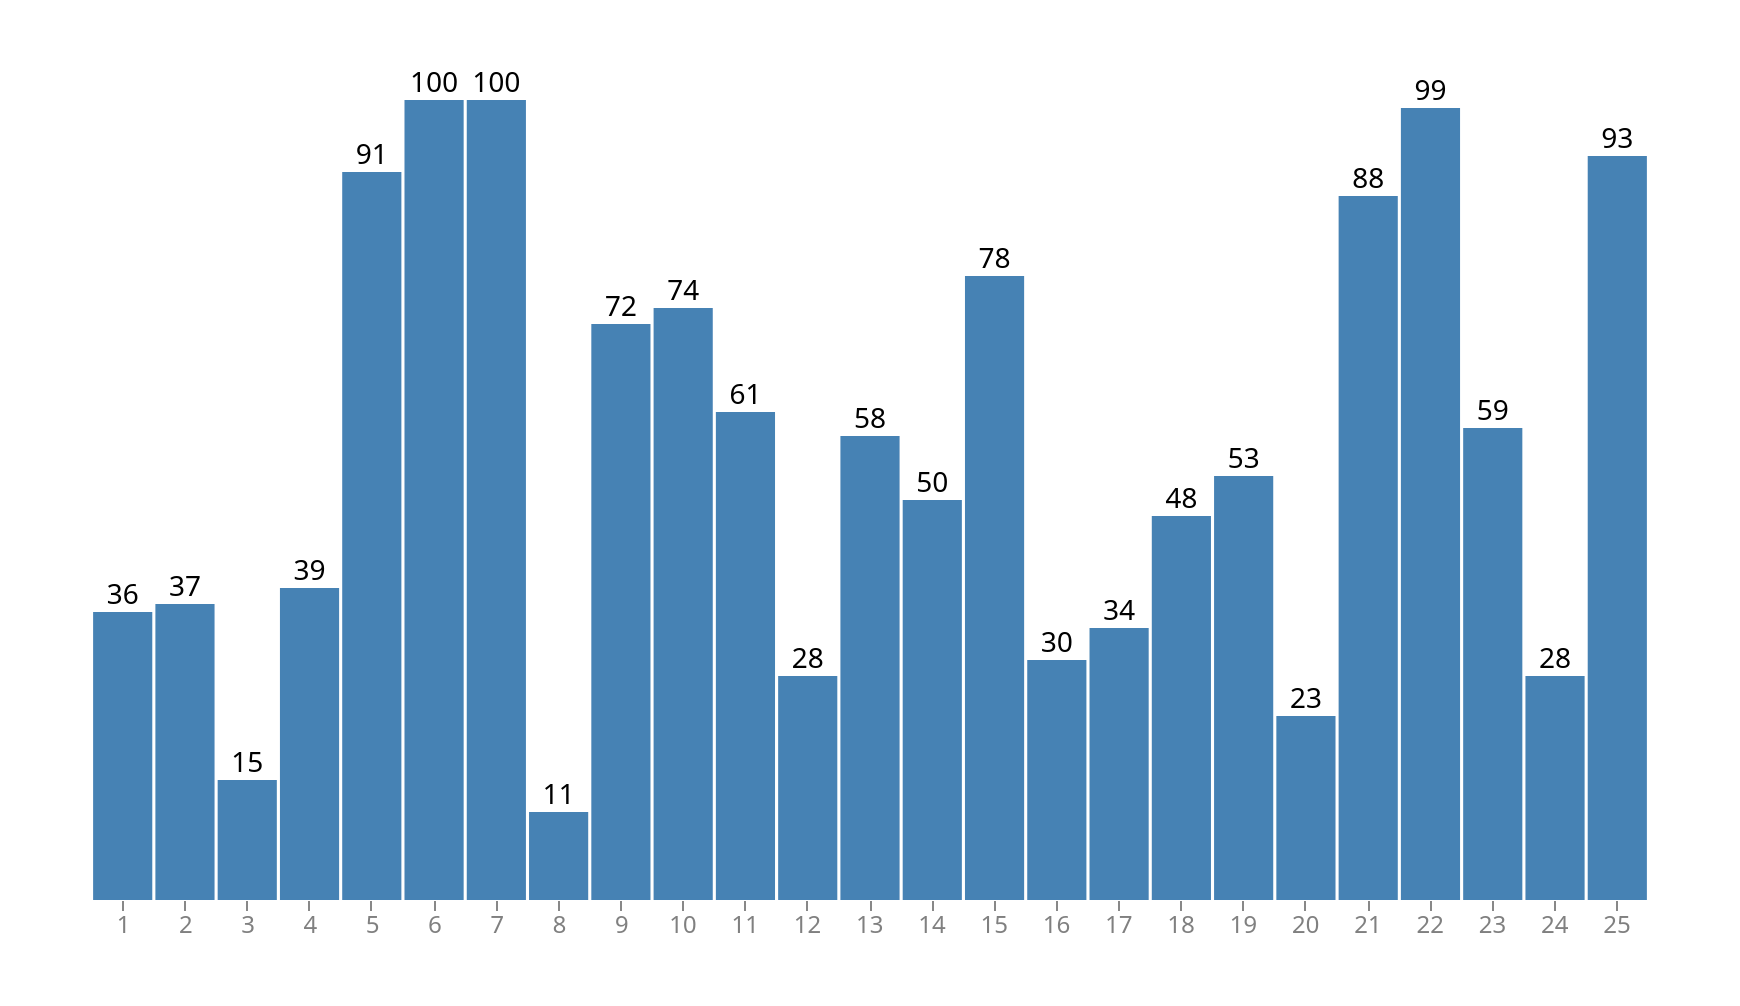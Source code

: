 {
  "$schema": "https://vega.github.io/schema/vega/v5.json",
  "description": "An example of Vega visualization that automatically switches between a column chart and a line chart depending on the number of data points",
  "width": 800,
  "height": 400,
  "padding": 35,
  "autosize": "pad",
  "config": {
    "title": {"font": "Tahoma", "fontSize": 18},
    "text": {"font": "Tahoma", "fontSize": 14},
    "axis": {"labelFont": "Tahoma", "labelFontSize": "12", "labelColor": "gray"}
  },
  "signals": [
    {
      "name": "DataPoints",
      "description": "Number of data point to display on the chart",
      "value": 25,
      "bind": {"input": "range", "min": 25, "max": 200, "step": 5}
    },
    {"name": "colorColumn", "value": "#4682b4"},
    {"name": "colorLine", "value": "#4682b4"},
    {"name": "colorText", "value": "#000000"},
    {"name": "interpolation", "value": "basis"}
  ],
  "data": [
    {
      "name": "dataset-raw",
      "transform": [
        {"type": "sequence", "start": 1, "stop": 201, "step": 1, "as": "id"}
      ]
    },
    {
      "name": "dataset",
      "source": "dataset-raw",
      "transform": [
        {"type": "filter", "expr": "datum.id<=DataPoints"},
        {"type": "formula", "expr": "ceil(random()*100)", "as": "value"}
      ]
    },
    {
      "name": "dataset-rect",
      "source": "dataset",
      "transform": [
        {"type": "filter", "expr": "DataPoints<=50"},
        {"type": "collect", "sort": {"field": "id", "order": "ascending"}}
      ]
    },
    {
      "name": "dataset-line",
      "source": "dataset",
      "transform": [
        {"type": "filter", "expr": "DataPoints>50"},
        {"type": "collect", "sort": {"field": "id", "order": "ascending"}}
      ]
    }
  ],
  "scales": [
    {
      "name": "scaleXRect",
      "type": "band",
      "domain": {"data": "dataset-rect", "field": "id", "sort": true},
      "range": [10, {"signal": "width-10"}],
      "padding": 0.05
    },
    {
      "name": "scaleXLine",
      "type": "linear",
      "domain": {"data": "dataset-line", "field": "id", "sort": true},
      "range": [10, {"signal": "width-10"}],
      "zero": false
    },
    {
      "name": "scaleYRect",
      "domain": {"data": "dataset-rect", "field": "value"},
      "domainMax": 100,
      "range": [{"signal": "height"}, 0]
    },
    {
      "name": "scaleYLine",
      "domain": {"data": "dataset-line", "field": "value"},
      "domainMax": 100,
      "range": [{"signal": "height"}, 0]
    }
  ],
  "axes": [
    {
      "orient": "bottom",
      "scale": "scaleXRect",
      "domain": false,
      "tickCount": 50
    },
    {
      "orient": "bottom",
      "scale": "scaleXLine",
      "domain": false,
      "tickCount": 10
    },
    {
      "orient": "left",
      "scale": "scaleYLine",
      "domain": false,
      "grid": true,
      "ticks": true,
      "labels": true
    }
  ],
  "marks": [
    {
      "name": "rect-columns",
      "type": "rect",
      "from": {"data": "dataset-rect"},
      "encode": {
        "update": {
          "x": {"scale": "scaleXRect", "field": "id"},
          "width": {"scale": "scaleXRect", "band": 1},
          "y": {"scale": "scaleYRect", "field": "value"},
          "y2": {"scale": "scaleYRect", "value": 0},
          "fill": {"signal": "colorColumn"},
          "strokeWidth": {"value": 0}
        }
      }
    },
    {
      "type": "text",
      "from": {"data": "rect-columns"},
      "encode": {
        "update": {
          "x": {"signal": "datum.x+datum.width/2"},
          "y": {"field": "y", "offset": -8},
          "align": {"value": "center"},
          "baseline": {"value": "middle"},
          "fill": {"signal": "colorText"},
          "text": {"field": "datum.value"}
        }
      }
    },
    {
      "type": "line",
      "from": {"data": "dataset-line"},
      "encode": {
        "update": {
          "xc": {"scale": "scaleXLine", "field": "id"},
          "y": {"scale": "scaleYLine", "field": "value"},
          "stroke": {"signal": "colorLine"},
          "strokeWidth": {"value": 2},
          "interpolate": {"signal": "interpolation"},
          "strokeOpacity": {"value": 1}
        }
      }
    }
  ]
}
